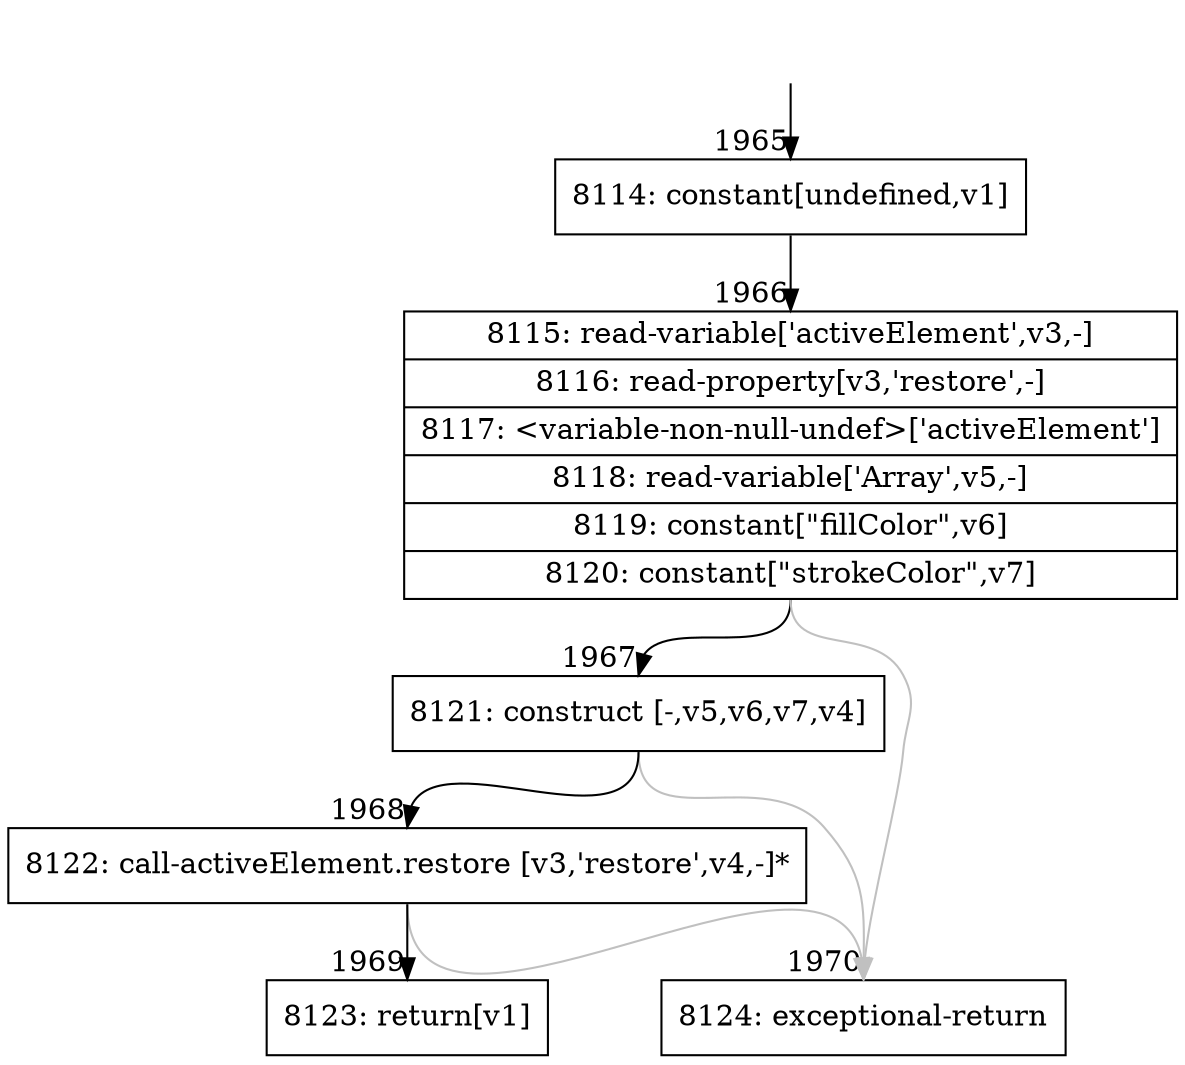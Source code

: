 digraph {
rankdir="TD"
BB_entry178[shape=none,label=""];
BB_entry178 -> BB1965 [tailport=s, headport=n, headlabel="    1965"]
BB1965 [shape=record label="{8114: constant[undefined,v1]}" ] 
BB1965 -> BB1966 [tailport=s, headport=n, headlabel="      1966"]
BB1966 [shape=record label="{8115: read-variable['activeElement',v3,-]|8116: read-property[v3,'restore',-]|8117: \<variable-non-null-undef\>['activeElement']|8118: read-variable['Array',v5,-]|8119: constant[\"fillColor\",v6]|8120: constant[\"strokeColor\",v7]}" ] 
BB1966 -> BB1967 [tailport=s, headport=n, headlabel="      1967"]
BB1966 -> BB1970 [tailport=s, headport=n, color=gray, headlabel="      1970"]
BB1967 [shape=record label="{8121: construct [-,v5,v6,v7,v4]}" ] 
BB1967 -> BB1968 [tailport=s, headport=n, headlabel="      1968"]
BB1967 -> BB1970 [tailport=s, headport=n, color=gray]
BB1968 [shape=record label="{8122: call-activeElement.restore [v3,'restore',v4,-]*}" ] 
BB1968 -> BB1969 [tailport=s, headport=n, headlabel="      1969"]
BB1968 -> BB1970 [tailport=s, headport=n, color=gray]
BB1969 [shape=record label="{8123: return[v1]}" ] 
BB1970 [shape=record label="{8124: exceptional-return}" ] 
//#$~ 2168
}

